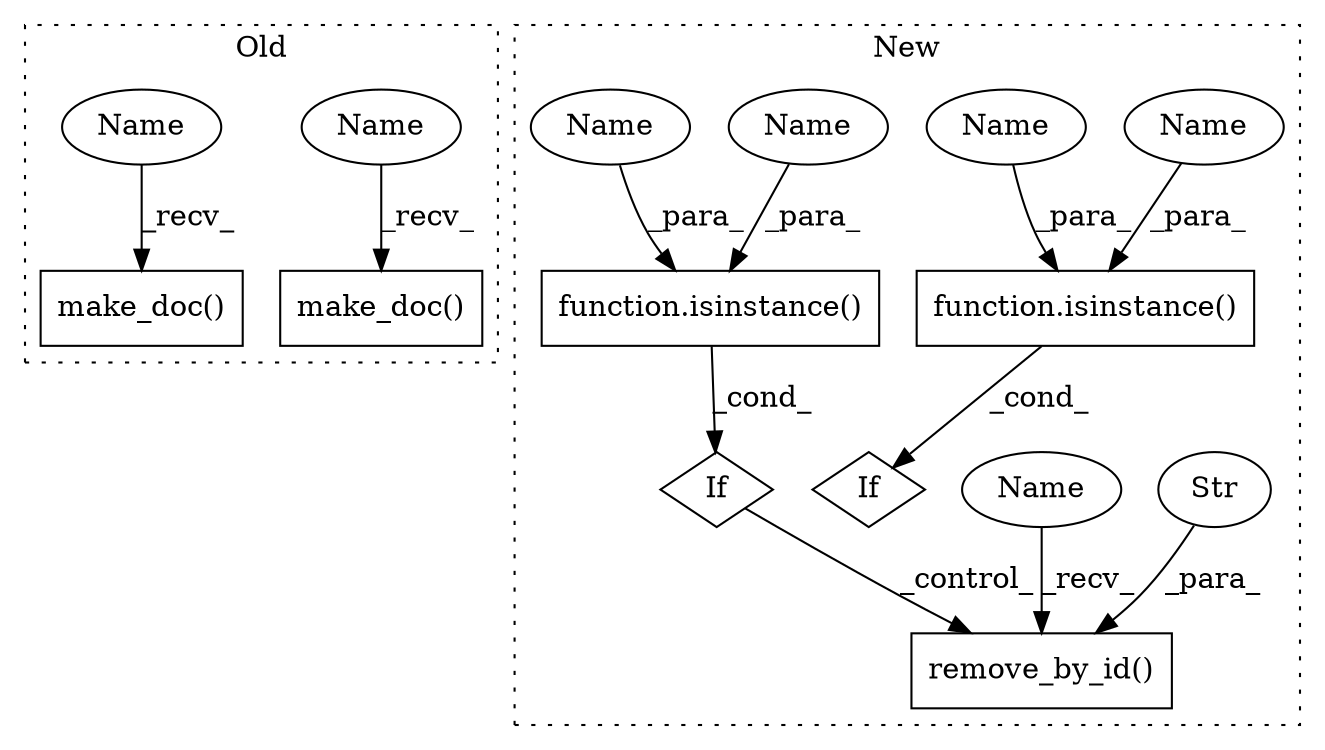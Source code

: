 digraph G {
subgraph cluster0 {
1 [label="make_doc()" a="75" s="13379,13414" l="13,1" shape="box"];
6 [label="make_doc()" a="75" s="13657,13692" l="13,1" shape="box"];
12 [label="Name" a="87" s="13379" l="3" shape="ellipse"];
13 [label="Name" a="87" s="13657" l="3" shape="ellipse"];
label = "Old";
style="dotted";
}
subgraph cluster1 {
2 [label="If" a="96" s="16751" l="3" shape="diamond"];
3 [label="function.isinstance()" a="75" s="16754,16783" l="11,1" shape="box"];
4 [label="remove_by_id()" a="75" s="16833,16858" l="19,1" shape="box"];
5 [label="Str" a="66" s="16852" l="6" shape="ellipse"];
7 [label="function.isinstance()" a="75" s="16934,16963" l="11,1" shape="box"];
8 [label="If" a="96" s="16931" l="3" shape="diamond"];
9 [label="Name" a="87" s="16945" l="5" shape="ellipse"];
10 [label="Name" a="87" s="16833" l="5" shape="ellipse"];
11 [label="Name" a="87" s="16765" l="5" shape="ellipse"];
14 [label="Name" a="87" s="16952" l="11" shape="ellipse"];
15 [label="Name" a="87" s="16772" l="11" shape="ellipse"];
label = "New";
style="dotted";
}
2 -> 4 [label="_control_"];
3 -> 2 [label="_cond_"];
5 -> 4 [label="_para_"];
7 -> 8 [label="_cond_"];
9 -> 7 [label="_para_"];
10 -> 4 [label="_recv_"];
11 -> 3 [label="_para_"];
12 -> 1 [label="_recv_"];
13 -> 6 [label="_recv_"];
14 -> 7 [label="_para_"];
15 -> 3 [label="_para_"];
}